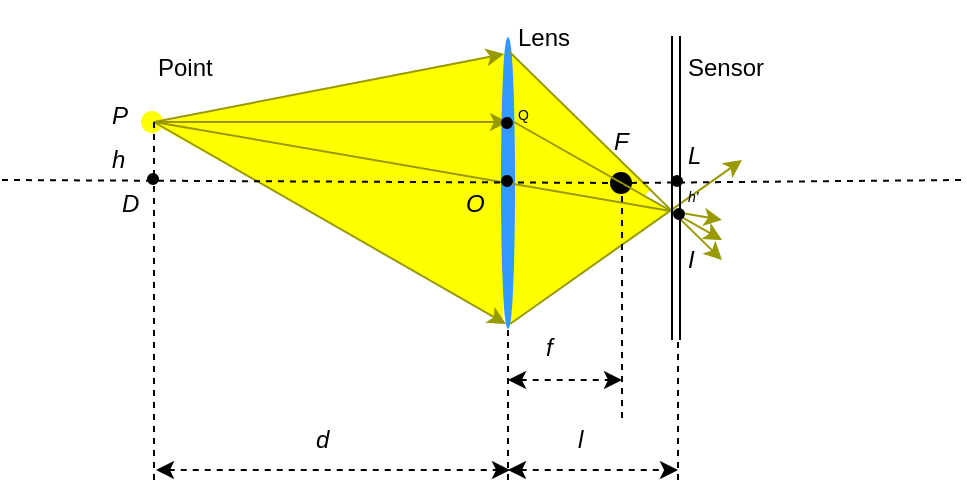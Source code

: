 <mxfile version="11.3.1" type="device" pages="1"><diagram id="uIPc7dPBaNufnXf9DVPS" name="Page-1"><mxGraphModel dx="805" dy="401" grid="1" gridSize="10" guides="1" tooltips="1" connect="1" arrows="1" fold="1" page="1" pageScale="1" pageWidth="850" pageHeight="1100" math="0" shadow="0"><root><mxCell id="0"/><mxCell id="1" parent="0"/><mxCell id="rH0oFP6qNWrxRMX8Lg-Q-57" value="" style="triangle;whiteSpace=wrap;html=1;strokeColor=#FFFF00;fillColor=#FFFF00;gradientColor=none;" vertex="1" parent="1"><mxGeometry x="373" y="136" width="71" height="137" as="geometry"/></mxCell><mxCell id="rH0oFP6qNWrxRMX8Lg-Q-41" value="" style="ellipse;whiteSpace=wrap;html=1;aspect=fixed;strokeColor=#FFFF00;fillColor=#FFFF00;gradientColor=none;" vertex="1" parent="1"><mxGeometry x="190" y="166" width="10" height="10" as="geometry"/></mxCell><mxCell id="rH0oFP6qNWrxRMX8Lg-Q-48" value="" style="triangle;whiteSpace=wrap;html=1;strokeColor=#FFFF00;fillColor=#FFFF00;gradientColor=none;direction=west;rotation=9;" vertex="1" parent="1"><mxGeometry x="196" y="123" width="167" height="124" as="geometry"/></mxCell><mxCell id="rH0oFP6qNWrxRMX8Lg-Q-49" value="" style="triangle;whiteSpace=wrap;html=1;strokeColor=#FFFF00;fillColor=#FFFF00;gradientColor=none;direction=north;rotation=30;" vertex="1" parent="1"><mxGeometry x="285" y="135" width="121" height="112" as="geometry"/></mxCell><mxCell id="rH0oFP6qNWrxRMX8Lg-Q-50" value="" style="endArrow=classic;html=1;shadow=0;strokeColor=#999900;endFill=1;" edge="1" parent="1"><mxGeometry width="50" height="50" relative="1" as="geometry"><mxPoint x="196" y="171" as="sourcePoint"/><mxPoint x="373" y="171" as="targetPoint"/></mxGeometry></mxCell><mxCell id="rH0oFP6qNWrxRMX8Lg-Q-54" value="" style="triangle;whiteSpace=wrap;html=1;strokeColor=#FFFF00;fillColor=#FFFF00;gradientColor=none;direction=east;rotation=359;" vertex="1" parent="1"><mxGeometry x="373" y="163" width="80" height="107" as="geometry"/></mxCell><mxCell id="rH0oFP6qNWrxRMX8Lg-Q-55" value="" style="endArrow=classic;html=1;shadow=0;strokeColor=#999900;endFill=1;" edge="1" parent="1"><mxGeometry width="50" height="50" relative="1" as="geometry"><mxPoint x="196" y="171" as="sourcePoint"/><mxPoint x="372" y="272" as="targetPoint"/></mxGeometry></mxCell><mxCell id="rH0oFP6qNWrxRMX8Lg-Q-44" value="" style="ellipse;whiteSpace=wrap;html=1;strokeColor=#3399FF;fillColor=#3399FF;gradientColor=none;" vertex="1" parent="1"><mxGeometry x="370" y="129" width="6" height="145" as="geometry"/></mxCell><mxCell id="rH0oFP6qNWrxRMX8Lg-Q-46" value="" style="ellipse;whiteSpace=wrap;html=1;strokeColor=#000000;fillColor=#000000;gradientColor=none;aspect=fixed;" vertex="1" parent="1"><mxGeometry x="424.5" y="196.5" width="10" height="10" as="geometry"/></mxCell><mxCell id="rH0oFP6qNWrxRMX8Lg-Q-52" value="" style="endArrow=classic;html=1;shadow=0;strokeColor=#999900;endFill=1;" edge="1" parent="1"><mxGeometry width="50" height="50" relative="1" as="geometry"><mxPoint x="376" y="171" as="sourcePoint"/><mxPoint x="480" y="230" as="targetPoint"/></mxGeometry></mxCell><mxCell id="rH0oFP6qNWrxRMX8Lg-Q-53" value="" style="endArrow=classic;html=1;shadow=0;strokeColor=#999900;endFill=1;" edge="1" parent="1"><mxGeometry width="50" height="50" relative="1" as="geometry"><mxPoint x="196" y="171" as="sourcePoint"/><mxPoint x="480" y="220" as="targetPoint"/></mxGeometry></mxCell><mxCell id="rH0oFP6qNWrxRMX8Lg-Q-56" value="" style="endArrow=classic;html=1;shadow=0;strokeColor=#999900;endFill=1;" edge="1" parent="1"><mxGeometry width="50" height="50" relative="1" as="geometry"><mxPoint x="374" y="272" as="sourcePoint"/><mxPoint x="490" y="190" as="targetPoint"/></mxGeometry></mxCell><mxCell id="rH0oFP6qNWrxRMX8Lg-Q-47" value="" style="endArrow=none;dashed=1;html=1;shadow=0;strokeColor=#000000;" edge="1" parent="1" target="rH0oFP6qNWrxRMX8Lg-Q-46"><mxGeometry width="50" height="50" relative="1" as="geometry"><mxPoint x="120" y="200" as="sourcePoint"/><mxPoint x="600" y="200" as="targetPoint"/></mxGeometry></mxCell><mxCell id="rH0oFP6qNWrxRMX8Lg-Q-58" value="" style="endArrow=classic;html=1;shadow=0;strokeColor=#999900;endFill=1;" edge="1" parent="1"><mxGeometry width="50" height="50" relative="1" as="geometry"><mxPoint x="196" y="171" as="sourcePoint"/><mxPoint x="371" y="137" as="targetPoint"/></mxGeometry></mxCell><mxCell id="rH0oFP6qNWrxRMX8Lg-Q-59" value="" style="endArrow=classic;html=1;shadow=0;strokeColor=#999900;entryX=0.633;entryY=0.048;entryDx=0;entryDy=0;entryPerimeter=0;endFill=1;exitX=0.633;exitY=0.048;exitDx=0;exitDy=0;exitPerimeter=0;" edge="1" parent="1" source="rH0oFP6qNWrxRMX8Lg-Q-44"><mxGeometry width="50" height="50" relative="1" as="geometry"><mxPoint x="170" y="300" as="sourcePoint"/><mxPoint x="480" y="240" as="targetPoint"/></mxGeometry></mxCell><mxCell id="rH0oFP6qNWrxRMX8Lg-Q-62" value="" style="shape=link;html=1;shadow=0;startArrow=classic;startFill=1;endArrow=classic;endFill=1;strokeColor=#000000;" edge="1" parent="1"><mxGeometry width="50" height="50" relative="1" as="geometry"><mxPoint x="457" y="128" as="sourcePoint"/><mxPoint x="457" y="280" as="targetPoint"/></mxGeometry></mxCell><mxCell id="rH0oFP6qNWrxRMX8Lg-Q-63" value="Point&lt;br&gt;" style="text;html=1;resizable=0;points=[];autosize=1;align=left;verticalAlign=top;spacingTop=-4;" vertex="1" parent="1"><mxGeometry x="196" y="134" width="40" height="20" as="geometry"/></mxCell><mxCell id="rH0oFP6qNWrxRMX8Lg-Q-64" value="P" style="text;html=1;resizable=0;points=[];autosize=1;align=left;verticalAlign=top;spacingTop=-4;fontStyle=2" vertex="1" parent="1"><mxGeometry x="173" y="158" width="20" height="20" as="geometry"/></mxCell><mxCell id="rH0oFP6qNWrxRMX8Lg-Q-65" value="" style="endArrow=none;dashed=1;html=1;shadow=0;strokeColor=#000000;" edge="1" parent="1"><mxGeometry width="50" height="50" relative="1" as="geometry"><mxPoint x="196" y="171" as="sourcePoint"/><mxPoint x="196" y="200" as="targetPoint"/></mxGeometry></mxCell><mxCell id="rH0oFP6qNWrxRMX8Lg-Q-66" value="D" style="text;html=1;resizable=0;points=[];autosize=1;align=left;verticalAlign=top;spacingTop=-4;fontStyle=2" vertex="1" parent="1"><mxGeometry x="178" y="202" width="20" height="20" as="geometry"/></mxCell><mxCell id="rH0oFP6qNWrxRMX8Lg-Q-67" value="F" style="text;html=1;resizable=0;points=[];autosize=1;align=left;verticalAlign=top;spacingTop=-4;fontStyle=2" vertex="1" parent="1"><mxGeometry x="424" y="171" width="20" height="20" as="geometry"/></mxCell><mxCell id="rH0oFP6qNWrxRMX8Lg-Q-68" value="Sensor&lt;br&gt;" style="text;html=1;resizable=0;points=[];autosize=1;align=left;verticalAlign=top;spacingTop=-4;" vertex="1" parent="1"><mxGeometry x="461" y="134" width="50" height="20" as="geometry"/></mxCell><mxCell id="rH0oFP6qNWrxRMX8Lg-Q-69" value="&lt;i&gt;I&lt;/i&gt;" style="text;html=1;resizable=0;points=[];autosize=1;align=left;verticalAlign=top;spacingTop=-4;" vertex="1" parent="1"><mxGeometry x="461" y="230" width="20" height="20" as="geometry"/></mxCell><mxCell id="rH0oFP6qNWrxRMX8Lg-Q-70" value="" style="endArrow=none;dashed=1;html=1;shadow=0;strokeColor=#000000;entryX=0.5;entryY=1;entryDx=0;entryDy=0;" edge="1" parent="1" target="rH0oFP6qNWrxRMX8Lg-Q-44"><mxGeometry width="50" height="50" relative="1" as="geometry"><mxPoint x="373" y="350" as="sourcePoint"/><mxPoint x="320" y="310" as="targetPoint"/></mxGeometry></mxCell><mxCell id="rH0oFP6qNWrxRMX8Lg-Q-71" value="" style="endArrow=none;dashed=1;html=1;shadow=0;strokeColor=#000000;" edge="1" parent="1"><mxGeometry width="50" height="50" relative="1" as="geometry"><mxPoint x="458" y="350" as="sourcePoint"/><mxPoint x="458" y="280" as="targetPoint"/></mxGeometry></mxCell><mxCell id="rH0oFP6qNWrxRMX8Lg-Q-72" value="O" style="text;html=1;resizable=0;points=[];autosize=1;align=left;verticalAlign=top;spacingTop=-4;fontStyle=2" vertex="1" parent="1"><mxGeometry x="350" y="202" width="20" height="20" as="geometry"/></mxCell><mxCell id="rH0oFP6qNWrxRMX8Lg-Q-73" value="L" style="text;html=1;resizable=0;points=[];autosize=1;align=left;verticalAlign=top;spacingTop=-4;fontStyle=2" vertex="1" parent="1"><mxGeometry x="461" y="178" width="20" height="20" as="geometry"/></mxCell><mxCell id="rH0oFP6qNWrxRMX8Lg-Q-75" value="d" style="text;html=1;resizable=0;points=[];autosize=1;align=left;verticalAlign=top;spacingTop=-4;fontStyle=2" vertex="1" parent="1"><mxGeometry x="275" y="320" width="20" height="20" as="geometry"/></mxCell><mxCell id="rH0oFP6qNWrxRMX8Lg-Q-76" value="" style="endArrow=classic;startArrow=classic;html=1;shadow=0;strokeColor=#000000;dashed=1;" edge="1" parent="1"><mxGeometry width="50" height="50" relative="1" as="geometry"><mxPoint x="373" y="345" as="sourcePoint"/><mxPoint x="458" y="345" as="targetPoint"/></mxGeometry></mxCell><mxCell id="rH0oFP6qNWrxRMX8Lg-Q-77" value="l" style="text;html=1;resizable=0;points=[];autosize=1;align=left;verticalAlign=top;spacingTop=-4;fontStyle=2" vertex="1" parent="1"><mxGeometry x="406" y="320" width="20" height="20" as="geometry"/></mxCell><mxCell id="rH0oFP6qNWrxRMX8Lg-Q-78" value="" style="endArrow=none;dashed=1;html=1;shadow=0;strokeColor=#000000;" edge="1" parent="1"><mxGeometry width="50" height="50" relative="1" as="geometry"><mxPoint x="196" y="350" as="sourcePoint"/><mxPoint x="196" y="200" as="targetPoint"/></mxGeometry></mxCell><mxCell id="rH0oFP6qNWrxRMX8Lg-Q-79" value="" style="endArrow=classic;startArrow=classic;html=1;shadow=0;dashed=1;strokeColor=#000000;" edge="1" parent="1"><mxGeometry width="50" height="50" relative="1" as="geometry"><mxPoint x="197" y="345" as="sourcePoint"/><mxPoint x="374" y="345" as="targetPoint"/></mxGeometry></mxCell><mxCell id="rH0oFP6qNWrxRMX8Lg-Q-80" value="" style="endArrow=none;dashed=1;html=1;shadow=0;strokeColor=#000000;" edge="1" parent="1"><mxGeometry width="50" height="50" relative="1" as="geometry"><mxPoint x="430" y="202" as="sourcePoint"/><mxPoint x="430" y="320" as="targetPoint"/></mxGeometry></mxCell><mxCell id="rH0oFP6qNWrxRMX8Lg-Q-81" value="" style="endArrow=classic;startArrow=classic;html=1;shadow=0;dashed=1;strokeColor=#000000;" edge="1" parent="1"><mxGeometry width="50" height="50" relative="1" as="geometry"><mxPoint x="373" y="300" as="sourcePoint"/><mxPoint x="430" y="300" as="targetPoint"/></mxGeometry></mxCell><mxCell id="rH0oFP6qNWrxRMX8Lg-Q-82" value="f" style="text;html=1;resizable=0;points=[];autosize=1;align=left;verticalAlign=top;spacingTop=-4;fontStyle=2" vertex="1" parent="1"><mxGeometry x="390" y="274" width="20" height="20" as="geometry"/></mxCell><mxCell id="rH0oFP6qNWrxRMX8Lg-Q-83" value="Lens" style="text;html=1;resizable=0;points=[];autosize=1;align=left;verticalAlign=top;spacingTop=-4;" vertex="1" parent="1"><mxGeometry x="376" y="119" width="40" height="20" as="geometry"/></mxCell><mxCell id="rH0oFP6qNWrxRMX8Lg-Q-42" value="" style="endArrow=none;dashed=1;html=1;shadow=0;strokeColor=#000000;" edge="1" parent="1" source="rH0oFP6qNWrxRMX8Lg-Q-46"><mxGeometry width="50" height="50" relative="1" as="geometry"><mxPoint x="120" y="200" as="sourcePoint"/><mxPoint x="600" y="200" as="targetPoint"/></mxGeometry></mxCell><mxCell id="rH0oFP6qNWrxRMX8Lg-Q-84" value="" style="ellipse;whiteSpace=wrap;html=1;aspect=fixed;strokeColor=#000000;fillColor=#000000;gradientColor=none;" vertex="1" parent="1"><mxGeometry x="193" y="197" width="5" height="5" as="geometry"/></mxCell><mxCell id="rH0oFP6qNWrxRMX8Lg-Q-85" value="" style="ellipse;whiteSpace=wrap;html=1;aspect=fixed;strokeColor=#000000;fillColor=#000000;gradientColor=none;" vertex="1" parent="1"><mxGeometry x="370" y="198" width="5" height="5" as="geometry"/></mxCell><mxCell id="rH0oFP6qNWrxRMX8Lg-Q-86" value="" style="ellipse;whiteSpace=wrap;html=1;aspect=fixed;strokeColor=#000000;fillColor=#000000;gradientColor=none;" vertex="1" parent="1"><mxGeometry x="456" y="214.5" width="5" height="5" as="geometry"/></mxCell><mxCell id="rH0oFP6qNWrxRMX8Lg-Q-87" value="" style="ellipse;whiteSpace=wrap;html=1;aspect=fixed;strokeColor=#000000;fillColor=#000000;gradientColor=none;" vertex="1" parent="1"><mxGeometry x="455" y="198" width="5" height="5" as="geometry"/></mxCell><mxCell id="rH0oFP6qNWrxRMX8Lg-Q-88" value="&lt;i&gt;h&lt;/i&gt;" style="text;html=1;resizable=0;points=[];autosize=1;align=left;verticalAlign=top;spacingTop=-4;" vertex="1" parent="1"><mxGeometry x="173" y="179.5" width="20" height="20" as="geometry"/></mxCell><mxCell id="rH0oFP6qNWrxRMX8Lg-Q-91" value="&lt;i style=&quot;font-size: 7px;&quot;&gt;h'&lt;/i&gt;" style="text;html=1;resizable=0;points=[];autosize=1;align=left;verticalAlign=top;spacingTop=-4;fontSize=7;" vertex="1" parent="1"><mxGeometry x="461" y="201.5" width="20" height="20" as="geometry"/></mxCell><mxCell id="rH0oFP6qNWrxRMX8Lg-Q-93" value="" style="ellipse;whiteSpace=wrap;html=1;aspect=fixed;strokeColor=#000000;fillColor=#000000;gradientColor=none;" vertex="1" parent="1"><mxGeometry x="370" y="169" width="5" height="5" as="geometry"/></mxCell><mxCell id="rH0oFP6qNWrxRMX8Lg-Q-94" value="Q" style="text;html=1;resizable=0;points=[];autosize=1;align=left;verticalAlign=top;spacingTop=-4;fontSize=7;" vertex="1" parent="1"><mxGeometry x="376" y="161" width="20" height="10" as="geometry"/></mxCell></root></mxGraphModel></diagram></mxfile>